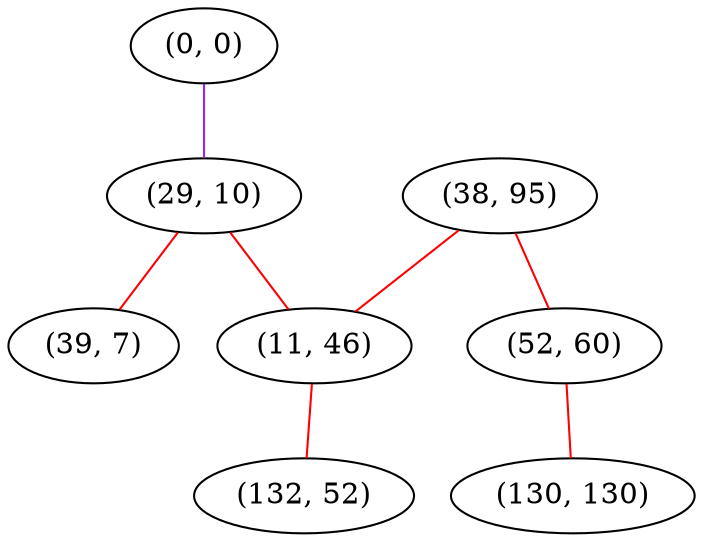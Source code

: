 graph "" {
"(0, 0)";
"(29, 10)";
"(38, 95)";
"(39, 7)";
"(52, 60)";
"(11, 46)";
"(130, 130)";
"(132, 52)";
"(0, 0)" -- "(29, 10)"  [color=purple, key=0, weight=4];
"(29, 10)" -- "(39, 7)"  [color=red, key=0, weight=1];
"(29, 10)" -- "(11, 46)"  [color=red, key=0, weight=1];
"(38, 95)" -- "(52, 60)"  [color=red, key=0, weight=1];
"(38, 95)" -- "(11, 46)"  [color=red, key=0, weight=1];
"(52, 60)" -- "(130, 130)"  [color=red, key=0, weight=1];
"(11, 46)" -- "(132, 52)"  [color=red, key=0, weight=1];
}
